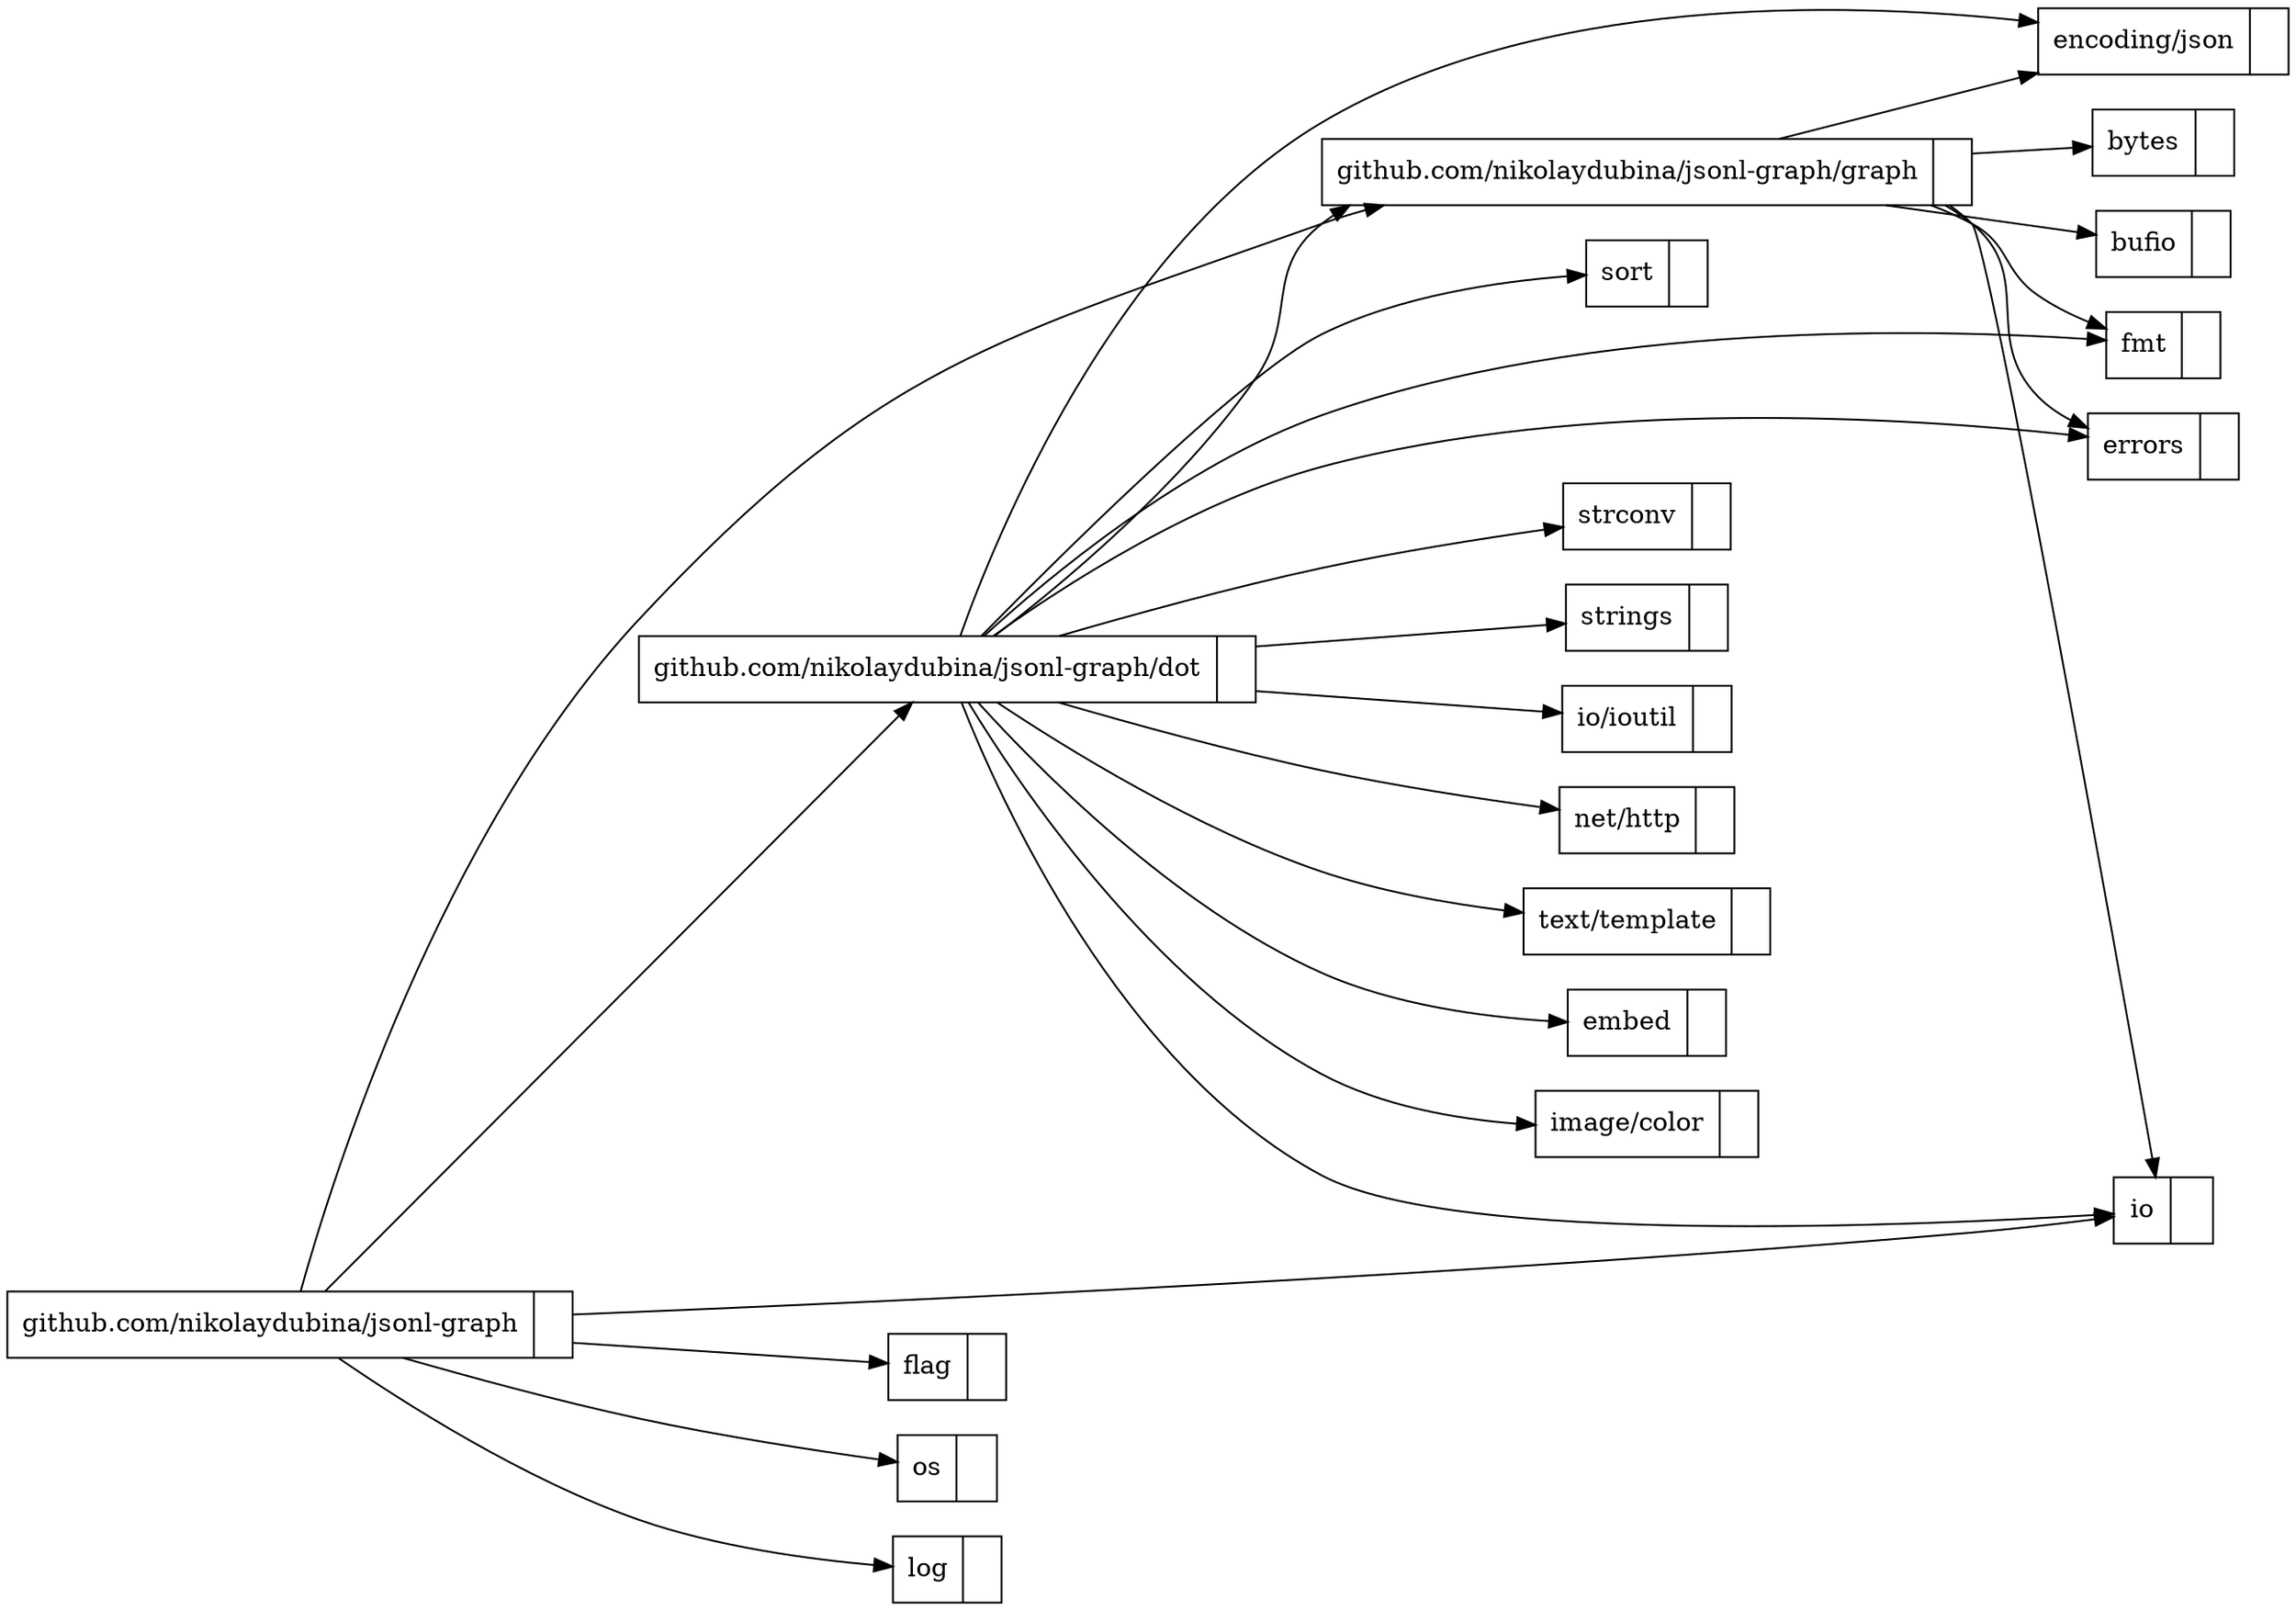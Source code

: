 digraph G {
rankdir=LR
"bytes"
[
shape=record
label="{ bytes |  }"
]

"github.com/nikolaydubina/jsonl-graph/dot"
[
shape=record
label="{ github.com/nikolaydubina/jsonl-graph/dot |  }"
]

"bufio"
[
shape=record
label="{ bufio |  }"
]

"io/ioutil"
[
shape=record
label="{ io/ioutil |  }"
]

"net/http"
[
shape=record
label="{ net/http |  }"
]

"text/template"
[
shape=record
label="{ text/template |  }"
]

"github.com/nikolaydubina/jsonl-graph"
[
shape=record
label="{ github.com/nikolaydubina/jsonl-graph |  }"
]

"embed"
[
shape=record
label="{ embed |  }"
]

"fmt"
[
shape=record
label="{ fmt |  }"
]

"image/color"
[
shape=record
label="{ image/color |  }"
]

"sort"
[
shape=record
label="{ sort |  }"
]

"flag"
[
shape=record
label="{ flag |  }"
]

"os"
[
shape=record
label="{ os |  }"
]

"github.com/nikolaydubina/jsonl-graph/graph"
[
shape=record
label="{ github.com/nikolaydubina/jsonl-graph/graph |  }"
]

"errors"
[
shape=record
label="{ errors |  }"
]

"io"
[
shape=record
label="{ io |  }"
]

"strconv"
[
shape=record
label="{ strconv |  }"
]

"strings"
[
shape=record
label="{ strings |  }"
]

"log"
[
shape=record
label="{ log |  }"
]

"encoding/json"
[
shape=record
label="{ encoding/json |  }"
]

"github.com/nikolaydubina/jsonl-graph/dot" -> "image/color"
"github.com/nikolaydubina/jsonl-graph/dot" -> "sort"
"github.com/nikolaydubina/jsonl-graph/dot" -> "strconv"
"github.com/nikolaydubina/jsonl-graph" -> "log"
"github.com/nikolaydubina/jsonl-graph/graph" -> "bufio"
"github.com/nikolaydubina/jsonl-graph/graph" -> "errors"
"github.com/nikolaydubina/jsonl-graph/graph" -> "io"
"github.com/nikolaydubina/jsonl-graph/dot" -> "text/template"
"github.com/nikolaydubina/jsonl-graph" -> "github.com/nikolaydubina/jsonl-graph/dot"
"github.com/nikolaydubina/jsonl-graph" -> "github.com/nikolaydubina/jsonl-graph/graph"
"github.com/nikolaydubina/jsonl-graph" -> "os"
"github.com/nikolaydubina/jsonl-graph/graph" -> "fmt"
"github.com/nikolaydubina/jsonl-graph/dot" -> "errors"
"github.com/nikolaydubina/jsonl-graph/dot" -> "io"
"github.com/nikolaydubina/jsonl-graph/dot" -> "github.com/nikolaydubina/jsonl-graph/graph"
"github.com/nikolaydubina/jsonl-graph/dot" -> "io/ioutil"
"github.com/nikolaydubina/jsonl-graph/dot" -> "net/http"
"github.com/nikolaydubina/jsonl-graph/graph" -> "bytes"
"github.com/nikolaydubina/jsonl-graph/dot" -> "embed"
"github.com/nikolaydubina/jsonl-graph/dot" -> "fmt"
"github.com/nikolaydubina/jsonl-graph" -> "flag"
"github.com/nikolaydubina/jsonl-graph" -> "io"
"github.com/nikolaydubina/jsonl-graph/graph" -> "encoding/json"
"github.com/nikolaydubina/jsonl-graph/dot" -> "encoding/json"
"github.com/nikolaydubina/jsonl-graph/dot" -> "strings"
}
